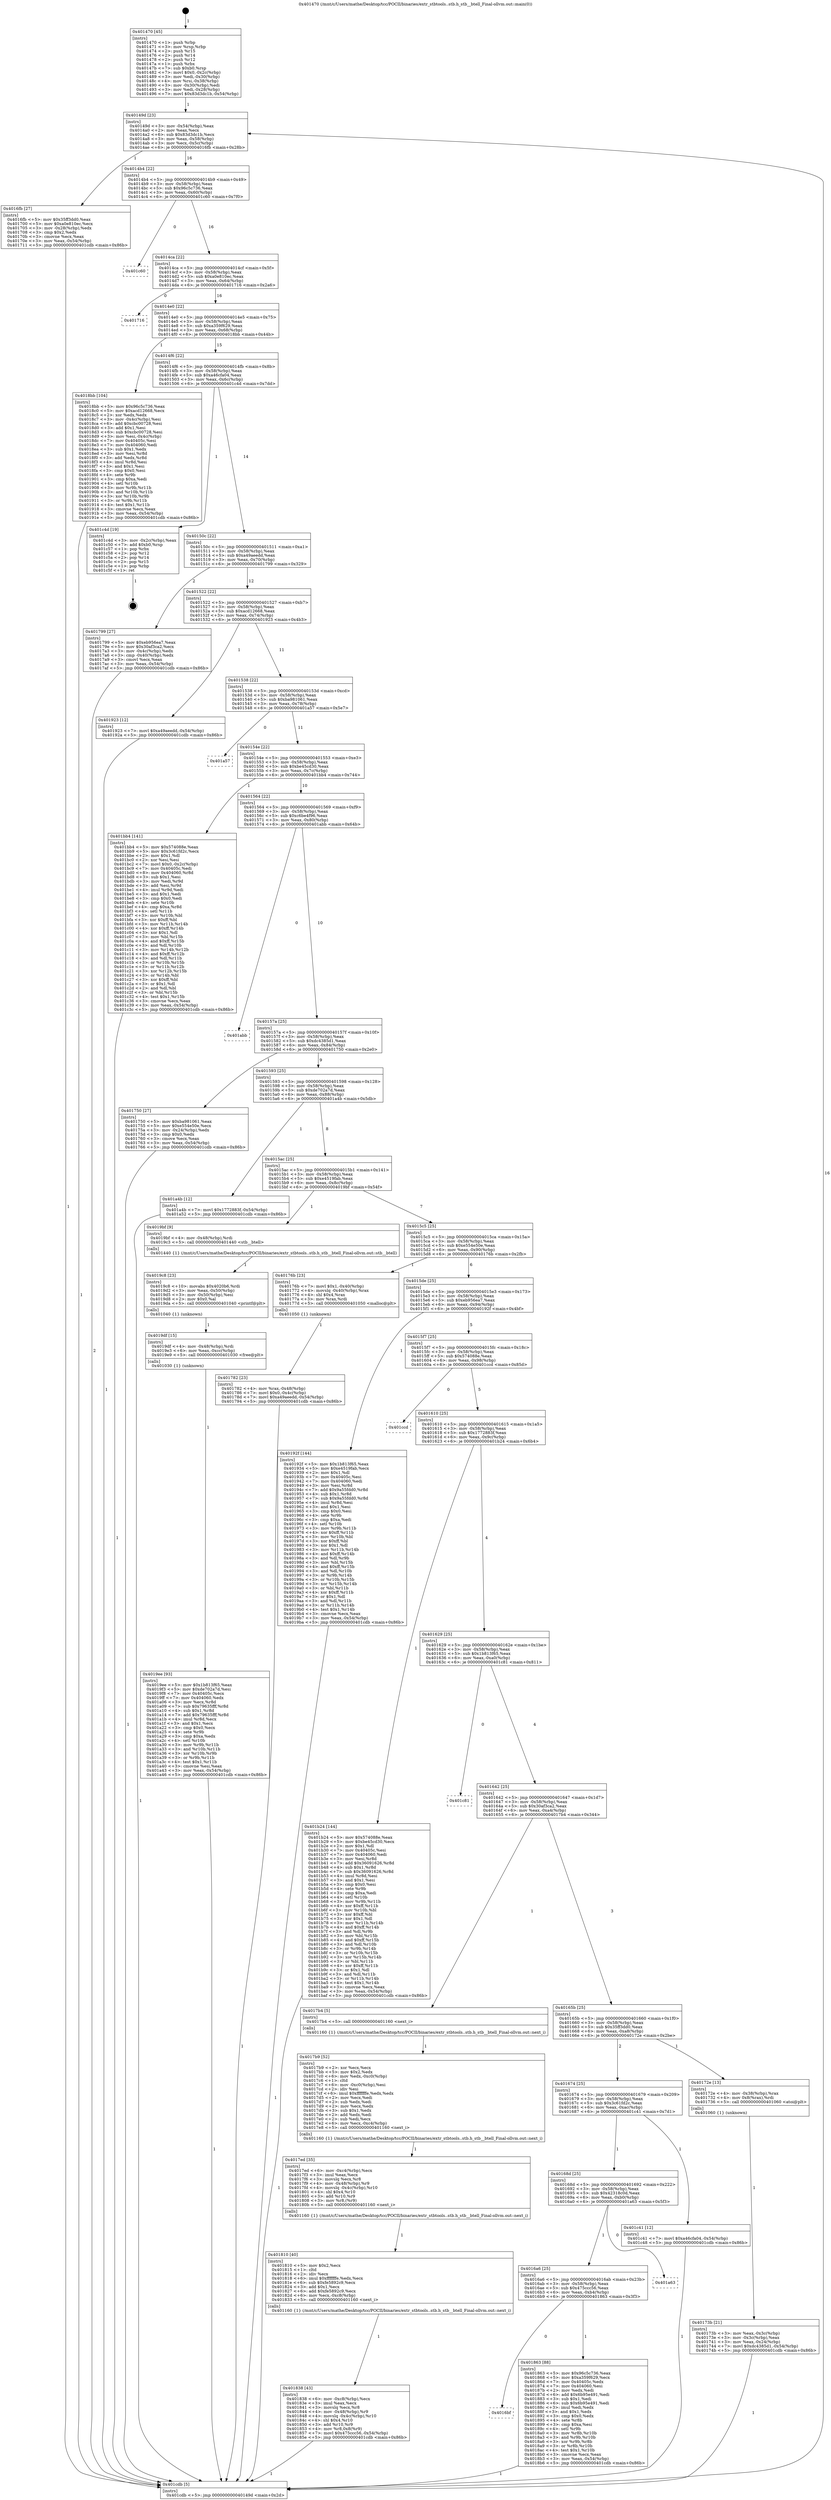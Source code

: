 digraph "0x401470" {
  label = "0x401470 (/mnt/c/Users/mathe/Desktop/tcc/POCII/binaries/extr_stbtools..stb.h_stb__btell_Final-ollvm.out::main(0))"
  labelloc = "t"
  node[shape=record]

  Entry [label="",width=0.3,height=0.3,shape=circle,fillcolor=black,style=filled]
  "0x40149d" [label="{
     0x40149d [23]\l
     | [instrs]\l
     &nbsp;&nbsp;0x40149d \<+3\>: mov -0x54(%rbp),%eax\l
     &nbsp;&nbsp;0x4014a0 \<+2\>: mov %eax,%ecx\l
     &nbsp;&nbsp;0x4014a2 \<+6\>: sub $0x83d3dc1b,%ecx\l
     &nbsp;&nbsp;0x4014a8 \<+3\>: mov %eax,-0x58(%rbp)\l
     &nbsp;&nbsp;0x4014ab \<+3\>: mov %ecx,-0x5c(%rbp)\l
     &nbsp;&nbsp;0x4014ae \<+6\>: je 00000000004016fb \<main+0x28b\>\l
  }"]
  "0x4016fb" [label="{
     0x4016fb [27]\l
     | [instrs]\l
     &nbsp;&nbsp;0x4016fb \<+5\>: mov $0x35ff3dd0,%eax\l
     &nbsp;&nbsp;0x401700 \<+5\>: mov $0xa0e810ec,%ecx\l
     &nbsp;&nbsp;0x401705 \<+3\>: mov -0x28(%rbp),%edx\l
     &nbsp;&nbsp;0x401708 \<+3\>: cmp $0x2,%edx\l
     &nbsp;&nbsp;0x40170b \<+3\>: cmovne %ecx,%eax\l
     &nbsp;&nbsp;0x40170e \<+3\>: mov %eax,-0x54(%rbp)\l
     &nbsp;&nbsp;0x401711 \<+5\>: jmp 0000000000401cdb \<main+0x86b\>\l
  }"]
  "0x4014b4" [label="{
     0x4014b4 [22]\l
     | [instrs]\l
     &nbsp;&nbsp;0x4014b4 \<+5\>: jmp 00000000004014b9 \<main+0x49\>\l
     &nbsp;&nbsp;0x4014b9 \<+3\>: mov -0x58(%rbp),%eax\l
     &nbsp;&nbsp;0x4014bc \<+5\>: sub $0x96c5c736,%eax\l
     &nbsp;&nbsp;0x4014c1 \<+3\>: mov %eax,-0x60(%rbp)\l
     &nbsp;&nbsp;0x4014c4 \<+6\>: je 0000000000401c60 \<main+0x7f0\>\l
  }"]
  "0x401cdb" [label="{
     0x401cdb [5]\l
     | [instrs]\l
     &nbsp;&nbsp;0x401cdb \<+5\>: jmp 000000000040149d \<main+0x2d\>\l
  }"]
  "0x401470" [label="{
     0x401470 [45]\l
     | [instrs]\l
     &nbsp;&nbsp;0x401470 \<+1\>: push %rbp\l
     &nbsp;&nbsp;0x401471 \<+3\>: mov %rsp,%rbp\l
     &nbsp;&nbsp;0x401474 \<+2\>: push %r15\l
     &nbsp;&nbsp;0x401476 \<+2\>: push %r14\l
     &nbsp;&nbsp;0x401478 \<+2\>: push %r12\l
     &nbsp;&nbsp;0x40147a \<+1\>: push %rbx\l
     &nbsp;&nbsp;0x40147b \<+7\>: sub $0xb0,%rsp\l
     &nbsp;&nbsp;0x401482 \<+7\>: movl $0x0,-0x2c(%rbp)\l
     &nbsp;&nbsp;0x401489 \<+3\>: mov %edi,-0x30(%rbp)\l
     &nbsp;&nbsp;0x40148c \<+4\>: mov %rsi,-0x38(%rbp)\l
     &nbsp;&nbsp;0x401490 \<+3\>: mov -0x30(%rbp),%edi\l
     &nbsp;&nbsp;0x401493 \<+3\>: mov %edi,-0x28(%rbp)\l
     &nbsp;&nbsp;0x401496 \<+7\>: movl $0x83d3dc1b,-0x54(%rbp)\l
  }"]
  Exit [label="",width=0.3,height=0.3,shape=circle,fillcolor=black,style=filled,peripheries=2]
  "0x401c60" [label="{
     0x401c60\l
  }", style=dashed]
  "0x4014ca" [label="{
     0x4014ca [22]\l
     | [instrs]\l
     &nbsp;&nbsp;0x4014ca \<+5\>: jmp 00000000004014cf \<main+0x5f\>\l
     &nbsp;&nbsp;0x4014cf \<+3\>: mov -0x58(%rbp),%eax\l
     &nbsp;&nbsp;0x4014d2 \<+5\>: sub $0xa0e810ec,%eax\l
     &nbsp;&nbsp;0x4014d7 \<+3\>: mov %eax,-0x64(%rbp)\l
     &nbsp;&nbsp;0x4014da \<+6\>: je 0000000000401716 \<main+0x2a6\>\l
  }"]
  "0x4019ee" [label="{
     0x4019ee [93]\l
     | [instrs]\l
     &nbsp;&nbsp;0x4019ee \<+5\>: mov $0x1b813f65,%eax\l
     &nbsp;&nbsp;0x4019f3 \<+5\>: mov $0xde702a7d,%esi\l
     &nbsp;&nbsp;0x4019f8 \<+7\>: mov 0x40405c,%ecx\l
     &nbsp;&nbsp;0x4019ff \<+7\>: mov 0x404060,%edx\l
     &nbsp;&nbsp;0x401a06 \<+3\>: mov %ecx,%r8d\l
     &nbsp;&nbsp;0x401a09 \<+7\>: sub $0x79635fff,%r8d\l
     &nbsp;&nbsp;0x401a10 \<+4\>: sub $0x1,%r8d\l
     &nbsp;&nbsp;0x401a14 \<+7\>: add $0x79635fff,%r8d\l
     &nbsp;&nbsp;0x401a1b \<+4\>: imul %r8d,%ecx\l
     &nbsp;&nbsp;0x401a1f \<+3\>: and $0x1,%ecx\l
     &nbsp;&nbsp;0x401a22 \<+3\>: cmp $0x0,%ecx\l
     &nbsp;&nbsp;0x401a25 \<+4\>: sete %r9b\l
     &nbsp;&nbsp;0x401a29 \<+3\>: cmp $0xa,%edx\l
     &nbsp;&nbsp;0x401a2c \<+4\>: setl %r10b\l
     &nbsp;&nbsp;0x401a30 \<+3\>: mov %r9b,%r11b\l
     &nbsp;&nbsp;0x401a33 \<+3\>: and %r10b,%r11b\l
     &nbsp;&nbsp;0x401a36 \<+3\>: xor %r10b,%r9b\l
     &nbsp;&nbsp;0x401a39 \<+3\>: or %r9b,%r11b\l
     &nbsp;&nbsp;0x401a3c \<+4\>: test $0x1,%r11b\l
     &nbsp;&nbsp;0x401a40 \<+3\>: cmovne %esi,%eax\l
     &nbsp;&nbsp;0x401a43 \<+3\>: mov %eax,-0x54(%rbp)\l
     &nbsp;&nbsp;0x401a46 \<+5\>: jmp 0000000000401cdb \<main+0x86b\>\l
  }"]
  "0x401716" [label="{
     0x401716\l
  }", style=dashed]
  "0x4014e0" [label="{
     0x4014e0 [22]\l
     | [instrs]\l
     &nbsp;&nbsp;0x4014e0 \<+5\>: jmp 00000000004014e5 \<main+0x75\>\l
     &nbsp;&nbsp;0x4014e5 \<+3\>: mov -0x58(%rbp),%eax\l
     &nbsp;&nbsp;0x4014e8 \<+5\>: sub $0xa359f629,%eax\l
     &nbsp;&nbsp;0x4014ed \<+3\>: mov %eax,-0x68(%rbp)\l
     &nbsp;&nbsp;0x4014f0 \<+6\>: je 00000000004018bb \<main+0x44b\>\l
  }"]
  "0x4019df" [label="{
     0x4019df [15]\l
     | [instrs]\l
     &nbsp;&nbsp;0x4019df \<+4\>: mov -0x48(%rbp),%rdi\l
     &nbsp;&nbsp;0x4019e3 \<+6\>: mov %eax,-0xcc(%rbp)\l
     &nbsp;&nbsp;0x4019e9 \<+5\>: call 0000000000401030 \<free@plt\>\l
     | [calls]\l
     &nbsp;&nbsp;0x401030 \{1\} (unknown)\l
  }"]
  "0x4018bb" [label="{
     0x4018bb [104]\l
     | [instrs]\l
     &nbsp;&nbsp;0x4018bb \<+5\>: mov $0x96c5c736,%eax\l
     &nbsp;&nbsp;0x4018c0 \<+5\>: mov $0xacd12668,%ecx\l
     &nbsp;&nbsp;0x4018c5 \<+2\>: xor %edx,%edx\l
     &nbsp;&nbsp;0x4018c7 \<+3\>: mov -0x4c(%rbp),%esi\l
     &nbsp;&nbsp;0x4018ca \<+6\>: add $0xcbc00728,%esi\l
     &nbsp;&nbsp;0x4018d0 \<+3\>: add $0x1,%esi\l
     &nbsp;&nbsp;0x4018d3 \<+6\>: sub $0xcbc00728,%esi\l
     &nbsp;&nbsp;0x4018d9 \<+3\>: mov %esi,-0x4c(%rbp)\l
     &nbsp;&nbsp;0x4018dc \<+7\>: mov 0x40405c,%esi\l
     &nbsp;&nbsp;0x4018e3 \<+7\>: mov 0x404060,%edi\l
     &nbsp;&nbsp;0x4018ea \<+3\>: sub $0x1,%edx\l
     &nbsp;&nbsp;0x4018ed \<+3\>: mov %esi,%r8d\l
     &nbsp;&nbsp;0x4018f0 \<+3\>: add %edx,%r8d\l
     &nbsp;&nbsp;0x4018f3 \<+4\>: imul %r8d,%esi\l
     &nbsp;&nbsp;0x4018f7 \<+3\>: and $0x1,%esi\l
     &nbsp;&nbsp;0x4018fa \<+3\>: cmp $0x0,%esi\l
     &nbsp;&nbsp;0x4018fd \<+4\>: sete %r9b\l
     &nbsp;&nbsp;0x401901 \<+3\>: cmp $0xa,%edi\l
     &nbsp;&nbsp;0x401904 \<+4\>: setl %r10b\l
     &nbsp;&nbsp;0x401908 \<+3\>: mov %r9b,%r11b\l
     &nbsp;&nbsp;0x40190b \<+3\>: and %r10b,%r11b\l
     &nbsp;&nbsp;0x40190e \<+3\>: xor %r10b,%r9b\l
     &nbsp;&nbsp;0x401911 \<+3\>: or %r9b,%r11b\l
     &nbsp;&nbsp;0x401914 \<+4\>: test $0x1,%r11b\l
     &nbsp;&nbsp;0x401918 \<+3\>: cmovne %ecx,%eax\l
     &nbsp;&nbsp;0x40191b \<+3\>: mov %eax,-0x54(%rbp)\l
     &nbsp;&nbsp;0x40191e \<+5\>: jmp 0000000000401cdb \<main+0x86b\>\l
  }"]
  "0x4014f6" [label="{
     0x4014f6 [22]\l
     | [instrs]\l
     &nbsp;&nbsp;0x4014f6 \<+5\>: jmp 00000000004014fb \<main+0x8b\>\l
     &nbsp;&nbsp;0x4014fb \<+3\>: mov -0x58(%rbp),%eax\l
     &nbsp;&nbsp;0x4014fe \<+5\>: sub $0xa46cfa04,%eax\l
     &nbsp;&nbsp;0x401503 \<+3\>: mov %eax,-0x6c(%rbp)\l
     &nbsp;&nbsp;0x401506 \<+6\>: je 0000000000401c4d \<main+0x7dd\>\l
  }"]
  "0x4019c8" [label="{
     0x4019c8 [23]\l
     | [instrs]\l
     &nbsp;&nbsp;0x4019c8 \<+10\>: movabs $0x4020b6,%rdi\l
     &nbsp;&nbsp;0x4019d2 \<+3\>: mov %eax,-0x50(%rbp)\l
     &nbsp;&nbsp;0x4019d5 \<+3\>: mov -0x50(%rbp),%esi\l
     &nbsp;&nbsp;0x4019d8 \<+2\>: mov $0x0,%al\l
     &nbsp;&nbsp;0x4019da \<+5\>: call 0000000000401040 \<printf@plt\>\l
     | [calls]\l
     &nbsp;&nbsp;0x401040 \{1\} (unknown)\l
  }"]
  "0x401c4d" [label="{
     0x401c4d [19]\l
     | [instrs]\l
     &nbsp;&nbsp;0x401c4d \<+3\>: mov -0x2c(%rbp),%eax\l
     &nbsp;&nbsp;0x401c50 \<+7\>: add $0xb0,%rsp\l
     &nbsp;&nbsp;0x401c57 \<+1\>: pop %rbx\l
     &nbsp;&nbsp;0x401c58 \<+2\>: pop %r12\l
     &nbsp;&nbsp;0x401c5a \<+2\>: pop %r14\l
     &nbsp;&nbsp;0x401c5c \<+2\>: pop %r15\l
     &nbsp;&nbsp;0x401c5e \<+1\>: pop %rbp\l
     &nbsp;&nbsp;0x401c5f \<+1\>: ret\l
  }"]
  "0x40150c" [label="{
     0x40150c [22]\l
     | [instrs]\l
     &nbsp;&nbsp;0x40150c \<+5\>: jmp 0000000000401511 \<main+0xa1\>\l
     &nbsp;&nbsp;0x401511 \<+3\>: mov -0x58(%rbp),%eax\l
     &nbsp;&nbsp;0x401514 \<+5\>: sub $0xa49aeedd,%eax\l
     &nbsp;&nbsp;0x401519 \<+3\>: mov %eax,-0x70(%rbp)\l
     &nbsp;&nbsp;0x40151c \<+6\>: je 0000000000401799 \<main+0x329\>\l
  }"]
  "0x4016bf" [label="{
     0x4016bf\l
  }", style=dashed]
  "0x401799" [label="{
     0x401799 [27]\l
     | [instrs]\l
     &nbsp;&nbsp;0x401799 \<+5\>: mov $0xeb956ea7,%eax\l
     &nbsp;&nbsp;0x40179e \<+5\>: mov $0x30af3ca2,%ecx\l
     &nbsp;&nbsp;0x4017a3 \<+3\>: mov -0x4c(%rbp),%edx\l
     &nbsp;&nbsp;0x4017a6 \<+3\>: cmp -0x40(%rbp),%edx\l
     &nbsp;&nbsp;0x4017a9 \<+3\>: cmovl %ecx,%eax\l
     &nbsp;&nbsp;0x4017ac \<+3\>: mov %eax,-0x54(%rbp)\l
     &nbsp;&nbsp;0x4017af \<+5\>: jmp 0000000000401cdb \<main+0x86b\>\l
  }"]
  "0x401522" [label="{
     0x401522 [22]\l
     | [instrs]\l
     &nbsp;&nbsp;0x401522 \<+5\>: jmp 0000000000401527 \<main+0xb7\>\l
     &nbsp;&nbsp;0x401527 \<+3\>: mov -0x58(%rbp),%eax\l
     &nbsp;&nbsp;0x40152a \<+5\>: sub $0xacd12668,%eax\l
     &nbsp;&nbsp;0x40152f \<+3\>: mov %eax,-0x74(%rbp)\l
     &nbsp;&nbsp;0x401532 \<+6\>: je 0000000000401923 \<main+0x4b3\>\l
  }"]
  "0x401863" [label="{
     0x401863 [88]\l
     | [instrs]\l
     &nbsp;&nbsp;0x401863 \<+5\>: mov $0x96c5c736,%eax\l
     &nbsp;&nbsp;0x401868 \<+5\>: mov $0xa359f629,%ecx\l
     &nbsp;&nbsp;0x40186d \<+7\>: mov 0x40405c,%edx\l
     &nbsp;&nbsp;0x401874 \<+7\>: mov 0x404060,%esi\l
     &nbsp;&nbsp;0x40187b \<+2\>: mov %edx,%edi\l
     &nbsp;&nbsp;0x40187d \<+6\>: add $0x6b95e491,%edi\l
     &nbsp;&nbsp;0x401883 \<+3\>: sub $0x1,%edi\l
     &nbsp;&nbsp;0x401886 \<+6\>: sub $0x6b95e491,%edi\l
     &nbsp;&nbsp;0x40188c \<+3\>: imul %edi,%edx\l
     &nbsp;&nbsp;0x40188f \<+3\>: and $0x1,%edx\l
     &nbsp;&nbsp;0x401892 \<+3\>: cmp $0x0,%edx\l
     &nbsp;&nbsp;0x401895 \<+4\>: sete %r8b\l
     &nbsp;&nbsp;0x401899 \<+3\>: cmp $0xa,%esi\l
     &nbsp;&nbsp;0x40189c \<+4\>: setl %r9b\l
     &nbsp;&nbsp;0x4018a0 \<+3\>: mov %r8b,%r10b\l
     &nbsp;&nbsp;0x4018a3 \<+3\>: and %r9b,%r10b\l
     &nbsp;&nbsp;0x4018a6 \<+3\>: xor %r9b,%r8b\l
     &nbsp;&nbsp;0x4018a9 \<+3\>: or %r8b,%r10b\l
     &nbsp;&nbsp;0x4018ac \<+4\>: test $0x1,%r10b\l
     &nbsp;&nbsp;0x4018b0 \<+3\>: cmovne %ecx,%eax\l
     &nbsp;&nbsp;0x4018b3 \<+3\>: mov %eax,-0x54(%rbp)\l
     &nbsp;&nbsp;0x4018b6 \<+5\>: jmp 0000000000401cdb \<main+0x86b\>\l
  }"]
  "0x401923" [label="{
     0x401923 [12]\l
     | [instrs]\l
     &nbsp;&nbsp;0x401923 \<+7\>: movl $0xa49aeedd,-0x54(%rbp)\l
     &nbsp;&nbsp;0x40192a \<+5\>: jmp 0000000000401cdb \<main+0x86b\>\l
  }"]
  "0x401538" [label="{
     0x401538 [22]\l
     | [instrs]\l
     &nbsp;&nbsp;0x401538 \<+5\>: jmp 000000000040153d \<main+0xcd\>\l
     &nbsp;&nbsp;0x40153d \<+3\>: mov -0x58(%rbp),%eax\l
     &nbsp;&nbsp;0x401540 \<+5\>: sub $0xba981061,%eax\l
     &nbsp;&nbsp;0x401545 \<+3\>: mov %eax,-0x78(%rbp)\l
     &nbsp;&nbsp;0x401548 \<+6\>: je 0000000000401a57 \<main+0x5e7\>\l
  }"]
  "0x4016a6" [label="{
     0x4016a6 [25]\l
     | [instrs]\l
     &nbsp;&nbsp;0x4016a6 \<+5\>: jmp 00000000004016ab \<main+0x23b\>\l
     &nbsp;&nbsp;0x4016ab \<+3\>: mov -0x58(%rbp),%eax\l
     &nbsp;&nbsp;0x4016ae \<+5\>: sub $0x475ccc56,%eax\l
     &nbsp;&nbsp;0x4016b3 \<+6\>: mov %eax,-0xb4(%rbp)\l
     &nbsp;&nbsp;0x4016b9 \<+6\>: je 0000000000401863 \<main+0x3f3\>\l
  }"]
  "0x401a57" [label="{
     0x401a57\l
  }", style=dashed]
  "0x40154e" [label="{
     0x40154e [22]\l
     | [instrs]\l
     &nbsp;&nbsp;0x40154e \<+5\>: jmp 0000000000401553 \<main+0xe3\>\l
     &nbsp;&nbsp;0x401553 \<+3\>: mov -0x58(%rbp),%eax\l
     &nbsp;&nbsp;0x401556 \<+5\>: sub $0xbe45cd30,%eax\l
     &nbsp;&nbsp;0x40155b \<+3\>: mov %eax,-0x7c(%rbp)\l
     &nbsp;&nbsp;0x40155e \<+6\>: je 0000000000401bb4 \<main+0x744\>\l
  }"]
  "0x401a63" [label="{
     0x401a63\l
  }", style=dashed]
  "0x401bb4" [label="{
     0x401bb4 [141]\l
     | [instrs]\l
     &nbsp;&nbsp;0x401bb4 \<+5\>: mov $0x574088e,%eax\l
     &nbsp;&nbsp;0x401bb9 \<+5\>: mov $0x3c61fd2c,%ecx\l
     &nbsp;&nbsp;0x401bbe \<+2\>: mov $0x1,%dl\l
     &nbsp;&nbsp;0x401bc0 \<+2\>: xor %esi,%esi\l
     &nbsp;&nbsp;0x401bc2 \<+7\>: movl $0x0,-0x2c(%rbp)\l
     &nbsp;&nbsp;0x401bc9 \<+7\>: mov 0x40405c,%edi\l
     &nbsp;&nbsp;0x401bd0 \<+8\>: mov 0x404060,%r8d\l
     &nbsp;&nbsp;0x401bd8 \<+3\>: sub $0x1,%esi\l
     &nbsp;&nbsp;0x401bdb \<+3\>: mov %edi,%r9d\l
     &nbsp;&nbsp;0x401bde \<+3\>: add %esi,%r9d\l
     &nbsp;&nbsp;0x401be1 \<+4\>: imul %r9d,%edi\l
     &nbsp;&nbsp;0x401be5 \<+3\>: and $0x1,%edi\l
     &nbsp;&nbsp;0x401be8 \<+3\>: cmp $0x0,%edi\l
     &nbsp;&nbsp;0x401beb \<+4\>: sete %r10b\l
     &nbsp;&nbsp;0x401bef \<+4\>: cmp $0xa,%r8d\l
     &nbsp;&nbsp;0x401bf3 \<+4\>: setl %r11b\l
     &nbsp;&nbsp;0x401bf7 \<+3\>: mov %r10b,%bl\l
     &nbsp;&nbsp;0x401bfa \<+3\>: xor $0xff,%bl\l
     &nbsp;&nbsp;0x401bfd \<+3\>: mov %r11b,%r14b\l
     &nbsp;&nbsp;0x401c00 \<+4\>: xor $0xff,%r14b\l
     &nbsp;&nbsp;0x401c04 \<+3\>: xor $0x1,%dl\l
     &nbsp;&nbsp;0x401c07 \<+3\>: mov %bl,%r15b\l
     &nbsp;&nbsp;0x401c0a \<+4\>: and $0xff,%r15b\l
     &nbsp;&nbsp;0x401c0e \<+3\>: and %dl,%r10b\l
     &nbsp;&nbsp;0x401c11 \<+3\>: mov %r14b,%r12b\l
     &nbsp;&nbsp;0x401c14 \<+4\>: and $0xff,%r12b\l
     &nbsp;&nbsp;0x401c18 \<+3\>: and %dl,%r11b\l
     &nbsp;&nbsp;0x401c1b \<+3\>: or %r10b,%r15b\l
     &nbsp;&nbsp;0x401c1e \<+3\>: or %r11b,%r12b\l
     &nbsp;&nbsp;0x401c21 \<+3\>: xor %r12b,%r15b\l
     &nbsp;&nbsp;0x401c24 \<+3\>: or %r14b,%bl\l
     &nbsp;&nbsp;0x401c27 \<+3\>: xor $0xff,%bl\l
     &nbsp;&nbsp;0x401c2a \<+3\>: or $0x1,%dl\l
     &nbsp;&nbsp;0x401c2d \<+2\>: and %dl,%bl\l
     &nbsp;&nbsp;0x401c2f \<+3\>: or %bl,%r15b\l
     &nbsp;&nbsp;0x401c32 \<+4\>: test $0x1,%r15b\l
     &nbsp;&nbsp;0x401c36 \<+3\>: cmovne %ecx,%eax\l
     &nbsp;&nbsp;0x401c39 \<+3\>: mov %eax,-0x54(%rbp)\l
     &nbsp;&nbsp;0x401c3c \<+5\>: jmp 0000000000401cdb \<main+0x86b\>\l
  }"]
  "0x401564" [label="{
     0x401564 [22]\l
     | [instrs]\l
     &nbsp;&nbsp;0x401564 \<+5\>: jmp 0000000000401569 \<main+0xf9\>\l
     &nbsp;&nbsp;0x401569 \<+3\>: mov -0x58(%rbp),%eax\l
     &nbsp;&nbsp;0x40156c \<+5\>: sub $0xc6be4f96,%eax\l
     &nbsp;&nbsp;0x401571 \<+3\>: mov %eax,-0x80(%rbp)\l
     &nbsp;&nbsp;0x401574 \<+6\>: je 0000000000401abb \<main+0x64b\>\l
  }"]
  "0x40168d" [label="{
     0x40168d [25]\l
     | [instrs]\l
     &nbsp;&nbsp;0x40168d \<+5\>: jmp 0000000000401692 \<main+0x222\>\l
     &nbsp;&nbsp;0x401692 \<+3\>: mov -0x58(%rbp),%eax\l
     &nbsp;&nbsp;0x401695 \<+5\>: sub $0x42318c0d,%eax\l
     &nbsp;&nbsp;0x40169a \<+6\>: mov %eax,-0xb0(%rbp)\l
     &nbsp;&nbsp;0x4016a0 \<+6\>: je 0000000000401a63 \<main+0x5f3\>\l
  }"]
  "0x401abb" [label="{
     0x401abb\l
  }", style=dashed]
  "0x40157a" [label="{
     0x40157a [25]\l
     | [instrs]\l
     &nbsp;&nbsp;0x40157a \<+5\>: jmp 000000000040157f \<main+0x10f\>\l
     &nbsp;&nbsp;0x40157f \<+3\>: mov -0x58(%rbp),%eax\l
     &nbsp;&nbsp;0x401582 \<+5\>: sub $0xdc4385d1,%eax\l
     &nbsp;&nbsp;0x401587 \<+6\>: mov %eax,-0x84(%rbp)\l
     &nbsp;&nbsp;0x40158d \<+6\>: je 0000000000401750 \<main+0x2e0\>\l
  }"]
  "0x401c41" [label="{
     0x401c41 [12]\l
     | [instrs]\l
     &nbsp;&nbsp;0x401c41 \<+7\>: movl $0xa46cfa04,-0x54(%rbp)\l
     &nbsp;&nbsp;0x401c48 \<+5\>: jmp 0000000000401cdb \<main+0x86b\>\l
  }"]
  "0x401750" [label="{
     0x401750 [27]\l
     | [instrs]\l
     &nbsp;&nbsp;0x401750 \<+5\>: mov $0xba981061,%eax\l
     &nbsp;&nbsp;0x401755 \<+5\>: mov $0xe554e50e,%ecx\l
     &nbsp;&nbsp;0x40175a \<+3\>: mov -0x24(%rbp),%edx\l
     &nbsp;&nbsp;0x40175d \<+3\>: cmp $0x0,%edx\l
     &nbsp;&nbsp;0x401760 \<+3\>: cmove %ecx,%eax\l
     &nbsp;&nbsp;0x401763 \<+3\>: mov %eax,-0x54(%rbp)\l
     &nbsp;&nbsp;0x401766 \<+5\>: jmp 0000000000401cdb \<main+0x86b\>\l
  }"]
  "0x401593" [label="{
     0x401593 [25]\l
     | [instrs]\l
     &nbsp;&nbsp;0x401593 \<+5\>: jmp 0000000000401598 \<main+0x128\>\l
     &nbsp;&nbsp;0x401598 \<+3\>: mov -0x58(%rbp),%eax\l
     &nbsp;&nbsp;0x40159b \<+5\>: sub $0xde702a7d,%eax\l
     &nbsp;&nbsp;0x4015a0 \<+6\>: mov %eax,-0x88(%rbp)\l
     &nbsp;&nbsp;0x4015a6 \<+6\>: je 0000000000401a4b \<main+0x5db\>\l
  }"]
  "0x401838" [label="{
     0x401838 [43]\l
     | [instrs]\l
     &nbsp;&nbsp;0x401838 \<+6\>: mov -0xc8(%rbp),%ecx\l
     &nbsp;&nbsp;0x40183e \<+3\>: imul %eax,%ecx\l
     &nbsp;&nbsp;0x401841 \<+3\>: movslq %ecx,%r8\l
     &nbsp;&nbsp;0x401844 \<+4\>: mov -0x48(%rbp),%r9\l
     &nbsp;&nbsp;0x401848 \<+4\>: movslq -0x4c(%rbp),%r10\l
     &nbsp;&nbsp;0x40184c \<+4\>: shl $0x4,%r10\l
     &nbsp;&nbsp;0x401850 \<+3\>: add %r10,%r9\l
     &nbsp;&nbsp;0x401853 \<+4\>: mov %r8,0x8(%r9)\l
     &nbsp;&nbsp;0x401857 \<+7\>: movl $0x475ccc56,-0x54(%rbp)\l
     &nbsp;&nbsp;0x40185e \<+5\>: jmp 0000000000401cdb \<main+0x86b\>\l
  }"]
  "0x401a4b" [label="{
     0x401a4b [12]\l
     | [instrs]\l
     &nbsp;&nbsp;0x401a4b \<+7\>: movl $0x1772883f,-0x54(%rbp)\l
     &nbsp;&nbsp;0x401a52 \<+5\>: jmp 0000000000401cdb \<main+0x86b\>\l
  }"]
  "0x4015ac" [label="{
     0x4015ac [25]\l
     | [instrs]\l
     &nbsp;&nbsp;0x4015ac \<+5\>: jmp 00000000004015b1 \<main+0x141\>\l
     &nbsp;&nbsp;0x4015b1 \<+3\>: mov -0x58(%rbp),%eax\l
     &nbsp;&nbsp;0x4015b4 \<+5\>: sub $0xe4519fab,%eax\l
     &nbsp;&nbsp;0x4015b9 \<+6\>: mov %eax,-0x8c(%rbp)\l
     &nbsp;&nbsp;0x4015bf \<+6\>: je 00000000004019bf \<main+0x54f\>\l
  }"]
  "0x401810" [label="{
     0x401810 [40]\l
     | [instrs]\l
     &nbsp;&nbsp;0x401810 \<+5\>: mov $0x2,%ecx\l
     &nbsp;&nbsp;0x401815 \<+1\>: cltd\l
     &nbsp;&nbsp;0x401816 \<+2\>: idiv %ecx\l
     &nbsp;&nbsp;0x401818 \<+6\>: imul $0xfffffffe,%edx,%ecx\l
     &nbsp;&nbsp;0x40181e \<+6\>: sub $0xfe5892c9,%ecx\l
     &nbsp;&nbsp;0x401824 \<+3\>: add $0x1,%ecx\l
     &nbsp;&nbsp;0x401827 \<+6\>: add $0xfe5892c9,%ecx\l
     &nbsp;&nbsp;0x40182d \<+6\>: mov %ecx,-0xc8(%rbp)\l
     &nbsp;&nbsp;0x401833 \<+5\>: call 0000000000401160 \<next_i\>\l
     | [calls]\l
     &nbsp;&nbsp;0x401160 \{1\} (/mnt/c/Users/mathe/Desktop/tcc/POCII/binaries/extr_stbtools..stb.h_stb__btell_Final-ollvm.out::next_i)\l
  }"]
  "0x4019bf" [label="{
     0x4019bf [9]\l
     | [instrs]\l
     &nbsp;&nbsp;0x4019bf \<+4\>: mov -0x48(%rbp),%rdi\l
     &nbsp;&nbsp;0x4019c3 \<+5\>: call 0000000000401440 \<stb__btell\>\l
     | [calls]\l
     &nbsp;&nbsp;0x401440 \{1\} (/mnt/c/Users/mathe/Desktop/tcc/POCII/binaries/extr_stbtools..stb.h_stb__btell_Final-ollvm.out::stb__btell)\l
  }"]
  "0x4015c5" [label="{
     0x4015c5 [25]\l
     | [instrs]\l
     &nbsp;&nbsp;0x4015c5 \<+5\>: jmp 00000000004015ca \<main+0x15a\>\l
     &nbsp;&nbsp;0x4015ca \<+3\>: mov -0x58(%rbp),%eax\l
     &nbsp;&nbsp;0x4015cd \<+5\>: sub $0xe554e50e,%eax\l
     &nbsp;&nbsp;0x4015d2 \<+6\>: mov %eax,-0x90(%rbp)\l
     &nbsp;&nbsp;0x4015d8 \<+6\>: je 000000000040176b \<main+0x2fb\>\l
  }"]
  "0x4017ed" [label="{
     0x4017ed [35]\l
     | [instrs]\l
     &nbsp;&nbsp;0x4017ed \<+6\>: mov -0xc4(%rbp),%ecx\l
     &nbsp;&nbsp;0x4017f3 \<+3\>: imul %eax,%ecx\l
     &nbsp;&nbsp;0x4017f6 \<+3\>: movslq %ecx,%r8\l
     &nbsp;&nbsp;0x4017f9 \<+4\>: mov -0x48(%rbp),%r9\l
     &nbsp;&nbsp;0x4017fd \<+4\>: movslq -0x4c(%rbp),%r10\l
     &nbsp;&nbsp;0x401801 \<+4\>: shl $0x4,%r10\l
     &nbsp;&nbsp;0x401805 \<+3\>: add %r10,%r9\l
     &nbsp;&nbsp;0x401808 \<+3\>: mov %r8,(%r9)\l
     &nbsp;&nbsp;0x40180b \<+5\>: call 0000000000401160 \<next_i\>\l
     | [calls]\l
     &nbsp;&nbsp;0x401160 \{1\} (/mnt/c/Users/mathe/Desktop/tcc/POCII/binaries/extr_stbtools..stb.h_stb__btell_Final-ollvm.out::next_i)\l
  }"]
  "0x40176b" [label="{
     0x40176b [23]\l
     | [instrs]\l
     &nbsp;&nbsp;0x40176b \<+7\>: movl $0x1,-0x40(%rbp)\l
     &nbsp;&nbsp;0x401772 \<+4\>: movslq -0x40(%rbp),%rax\l
     &nbsp;&nbsp;0x401776 \<+4\>: shl $0x4,%rax\l
     &nbsp;&nbsp;0x40177a \<+3\>: mov %rax,%rdi\l
     &nbsp;&nbsp;0x40177d \<+5\>: call 0000000000401050 \<malloc@plt\>\l
     | [calls]\l
     &nbsp;&nbsp;0x401050 \{1\} (unknown)\l
  }"]
  "0x4015de" [label="{
     0x4015de [25]\l
     | [instrs]\l
     &nbsp;&nbsp;0x4015de \<+5\>: jmp 00000000004015e3 \<main+0x173\>\l
     &nbsp;&nbsp;0x4015e3 \<+3\>: mov -0x58(%rbp),%eax\l
     &nbsp;&nbsp;0x4015e6 \<+5\>: sub $0xeb956ea7,%eax\l
     &nbsp;&nbsp;0x4015eb \<+6\>: mov %eax,-0x94(%rbp)\l
     &nbsp;&nbsp;0x4015f1 \<+6\>: je 000000000040192f \<main+0x4bf\>\l
  }"]
  "0x4017b9" [label="{
     0x4017b9 [52]\l
     | [instrs]\l
     &nbsp;&nbsp;0x4017b9 \<+2\>: xor %ecx,%ecx\l
     &nbsp;&nbsp;0x4017bb \<+5\>: mov $0x2,%edx\l
     &nbsp;&nbsp;0x4017c0 \<+6\>: mov %edx,-0xc0(%rbp)\l
     &nbsp;&nbsp;0x4017c6 \<+1\>: cltd\l
     &nbsp;&nbsp;0x4017c7 \<+6\>: mov -0xc0(%rbp),%esi\l
     &nbsp;&nbsp;0x4017cd \<+2\>: idiv %esi\l
     &nbsp;&nbsp;0x4017cf \<+6\>: imul $0xfffffffe,%edx,%edx\l
     &nbsp;&nbsp;0x4017d5 \<+2\>: mov %ecx,%edi\l
     &nbsp;&nbsp;0x4017d7 \<+2\>: sub %edx,%edi\l
     &nbsp;&nbsp;0x4017d9 \<+2\>: mov %ecx,%edx\l
     &nbsp;&nbsp;0x4017db \<+3\>: sub $0x1,%edx\l
     &nbsp;&nbsp;0x4017de \<+2\>: add %edx,%edi\l
     &nbsp;&nbsp;0x4017e0 \<+2\>: sub %edi,%ecx\l
     &nbsp;&nbsp;0x4017e2 \<+6\>: mov %ecx,-0xc4(%rbp)\l
     &nbsp;&nbsp;0x4017e8 \<+5\>: call 0000000000401160 \<next_i\>\l
     | [calls]\l
     &nbsp;&nbsp;0x401160 \{1\} (/mnt/c/Users/mathe/Desktop/tcc/POCII/binaries/extr_stbtools..stb.h_stb__btell_Final-ollvm.out::next_i)\l
  }"]
  "0x40192f" [label="{
     0x40192f [144]\l
     | [instrs]\l
     &nbsp;&nbsp;0x40192f \<+5\>: mov $0x1b813f65,%eax\l
     &nbsp;&nbsp;0x401934 \<+5\>: mov $0xe4519fab,%ecx\l
     &nbsp;&nbsp;0x401939 \<+2\>: mov $0x1,%dl\l
     &nbsp;&nbsp;0x40193b \<+7\>: mov 0x40405c,%esi\l
     &nbsp;&nbsp;0x401942 \<+7\>: mov 0x404060,%edi\l
     &nbsp;&nbsp;0x401949 \<+3\>: mov %esi,%r8d\l
     &nbsp;&nbsp;0x40194c \<+7\>: add $0x9a55fdd0,%r8d\l
     &nbsp;&nbsp;0x401953 \<+4\>: sub $0x1,%r8d\l
     &nbsp;&nbsp;0x401957 \<+7\>: sub $0x9a55fdd0,%r8d\l
     &nbsp;&nbsp;0x40195e \<+4\>: imul %r8d,%esi\l
     &nbsp;&nbsp;0x401962 \<+3\>: and $0x1,%esi\l
     &nbsp;&nbsp;0x401965 \<+3\>: cmp $0x0,%esi\l
     &nbsp;&nbsp;0x401968 \<+4\>: sete %r9b\l
     &nbsp;&nbsp;0x40196c \<+3\>: cmp $0xa,%edi\l
     &nbsp;&nbsp;0x40196f \<+4\>: setl %r10b\l
     &nbsp;&nbsp;0x401973 \<+3\>: mov %r9b,%r11b\l
     &nbsp;&nbsp;0x401976 \<+4\>: xor $0xff,%r11b\l
     &nbsp;&nbsp;0x40197a \<+3\>: mov %r10b,%bl\l
     &nbsp;&nbsp;0x40197d \<+3\>: xor $0xff,%bl\l
     &nbsp;&nbsp;0x401980 \<+3\>: xor $0x1,%dl\l
     &nbsp;&nbsp;0x401983 \<+3\>: mov %r11b,%r14b\l
     &nbsp;&nbsp;0x401986 \<+4\>: and $0xff,%r14b\l
     &nbsp;&nbsp;0x40198a \<+3\>: and %dl,%r9b\l
     &nbsp;&nbsp;0x40198d \<+3\>: mov %bl,%r15b\l
     &nbsp;&nbsp;0x401990 \<+4\>: and $0xff,%r15b\l
     &nbsp;&nbsp;0x401994 \<+3\>: and %dl,%r10b\l
     &nbsp;&nbsp;0x401997 \<+3\>: or %r9b,%r14b\l
     &nbsp;&nbsp;0x40199a \<+3\>: or %r10b,%r15b\l
     &nbsp;&nbsp;0x40199d \<+3\>: xor %r15b,%r14b\l
     &nbsp;&nbsp;0x4019a0 \<+3\>: or %bl,%r11b\l
     &nbsp;&nbsp;0x4019a3 \<+4\>: xor $0xff,%r11b\l
     &nbsp;&nbsp;0x4019a7 \<+3\>: or $0x1,%dl\l
     &nbsp;&nbsp;0x4019aa \<+3\>: and %dl,%r11b\l
     &nbsp;&nbsp;0x4019ad \<+3\>: or %r11b,%r14b\l
     &nbsp;&nbsp;0x4019b0 \<+4\>: test $0x1,%r14b\l
     &nbsp;&nbsp;0x4019b4 \<+3\>: cmovne %ecx,%eax\l
     &nbsp;&nbsp;0x4019b7 \<+3\>: mov %eax,-0x54(%rbp)\l
     &nbsp;&nbsp;0x4019ba \<+5\>: jmp 0000000000401cdb \<main+0x86b\>\l
  }"]
  "0x4015f7" [label="{
     0x4015f7 [25]\l
     | [instrs]\l
     &nbsp;&nbsp;0x4015f7 \<+5\>: jmp 00000000004015fc \<main+0x18c\>\l
     &nbsp;&nbsp;0x4015fc \<+3\>: mov -0x58(%rbp),%eax\l
     &nbsp;&nbsp;0x4015ff \<+5\>: sub $0x574088e,%eax\l
     &nbsp;&nbsp;0x401604 \<+6\>: mov %eax,-0x98(%rbp)\l
     &nbsp;&nbsp;0x40160a \<+6\>: je 0000000000401ccd \<main+0x85d\>\l
  }"]
  "0x401782" [label="{
     0x401782 [23]\l
     | [instrs]\l
     &nbsp;&nbsp;0x401782 \<+4\>: mov %rax,-0x48(%rbp)\l
     &nbsp;&nbsp;0x401786 \<+7\>: movl $0x0,-0x4c(%rbp)\l
     &nbsp;&nbsp;0x40178d \<+7\>: movl $0xa49aeedd,-0x54(%rbp)\l
     &nbsp;&nbsp;0x401794 \<+5\>: jmp 0000000000401cdb \<main+0x86b\>\l
  }"]
  "0x401ccd" [label="{
     0x401ccd\l
  }", style=dashed]
  "0x401610" [label="{
     0x401610 [25]\l
     | [instrs]\l
     &nbsp;&nbsp;0x401610 \<+5\>: jmp 0000000000401615 \<main+0x1a5\>\l
     &nbsp;&nbsp;0x401615 \<+3\>: mov -0x58(%rbp),%eax\l
     &nbsp;&nbsp;0x401618 \<+5\>: sub $0x1772883f,%eax\l
     &nbsp;&nbsp;0x40161d \<+6\>: mov %eax,-0x9c(%rbp)\l
     &nbsp;&nbsp;0x401623 \<+6\>: je 0000000000401b24 \<main+0x6b4\>\l
  }"]
  "0x40173b" [label="{
     0x40173b [21]\l
     | [instrs]\l
     &nbsp;&nbsp;0x40173b \<+3\>: mov %eax,-0x3c(%rbp)\l
     &nbsp;&nbsp;0x40173e \<+3\>: mov -0x3c(%rbp),%eax\l
     &nbsp;&nbsp;0x401741 \<+3\>: mov %eax,-0x24(%rbp)\l
     &nbsp;&nbsp;0x401744 \<+7\>: movl $0xdc4385d1,-0x54(%rbp)\l
     &nbsp;&nbsp;0x40174b \<+5\>: jmp 0000000000401cdb \<main+0x86b\>\l
  }"]
  "0x401b24" [label="{
     0x401b24 [144]\l
     | [instrs]\l
     &nbsp;&nbsp;0x401b24 \<+5\>: mov $0x574088e,%eax\l
     &nbsp;&nbsp;0x401b29 \<+5\>: mov $0xbe45cd30,%ecx\l
     &nbsp;&nbsp;0x401b2e \<+2\>: mov $0x1,%dl\l
     &nbsp;&nbsp;0x401b30 \<+7\>: mov 0x40405c,%esi\l
     &nbsp;&nbsp;0x401b37 \<+7\>: mov 0x404060,%edi\l
     &nbsp;&nbsp;0x401b3e \<+3\>: mov %esi,%r8d\l
     &nbsp;&nbsp;0x401b41 \<+7\>: add $0x36091626,%r8d\l
     &nbsp;&nbsp;0x401b48 \<+4\>: sub $0x1,%r8d\l
     &nbsp;&nbsp;0x401b4c \<+7\>: sub $0x36091626,%r8d\l
     &nbsp;&nbsp;0x401b53 \<+4\>: imul %r8d,%esi\l
     &nbsp;&nbsp;0x401b57 \<+3\>: and $0x1,%esi\l
     &nbsp;&nbsp;0x401b5a \<+3\>: cmp $0x0,%esi\l
     &nbsp;&nbsp;0x401b5d \<+4\>: sete %r9b\l
     &nbsp;&nbsp;0x401b61 \<+3\>: cmp $0xa,%edi\l
     &nbsp;&nbsp;0x401b64 \<+4\>: setl %r10b\l
     &nbsp;&nbsp;0x401b68 \<+3\>: mov %r9b,%r11b\l
     &nbsp;&nbsp;0x401b6b \<+4\>: xor $0xff,%r11b\l
     &nbsp;&nbsp;0x401b6f \<+3\>: mov %r10b,%bl\l
     &nbsp;&nbsp;0x401b72 \<+3\>: xor $0xff,%bl\l
     &nbsp;&nbsp;0x401b75 \<+3\>: xor $0x1,%dl\l
     &nbsp;&nbsp;0x401b78 \<+3\>: mov %r11b,%r14b\l
     &nbsp;&nbsp;0x401b7b \<+4\>: and $0xff,%r14b\l
     &nbsp;&nbsp;0x401b7f \<+3\>: and %dl,%r9b\l
     &nbsp;&nbsp;0x401b82 \<+3\>: mov %bl,%r15b\l
     &nbsp;&nbsp;0x401b85 \<+4\>: and $0xff,%r15b\l
     &nbsp;&nbsp;0x401b89 \<+3\>: and %dl,%r10b\l
     &nbsp;&nbsp;0x401b8c \<+3\>: or %r9b,%r14b\l
     &nbsp;&nbsp;0x401b8f \<+3\>: or %r10b,%r15b\l
     &nbsp;&nbsp;0x401b92 \<+3\>: xor %r15b,%r14b\l
     &nbsp;&nbsp;0x401b95 \<+3\>: or %bl,%r11b\l
     &nbsp;&nbsp;0x401b98 \<+4\>: xor $0xff,%r11b\l
     &nbsp;&nbsp;0x401b9c \<+3\>: or $0x1,%dl\l
     &nbsp;&nbsp;0x401b9f \<+3\>: and %dl,%r11b\l
     &nbsp;&nbsp;0x401ba2 \<+3\>: or %r11b,%r14b\l
     &nbsp;&nbsp;0x401ba5 \<+4\>: test $0x1,%r14b\l
     &nbsp;&nbsp;0x401ba9 \<+3\>: cmovne %ecx,%eax\l
     &nbsp;&nbsp;0x401bac \<+3\>: mov %eax,-0x54(%rbp)\l
     &nbsp;&nbsp;0x401baf \<+5\>: jmp 0000000000401cdb \<main+0x86b\>\l
  }"]
  "0x401629" [label="{
     0x401629 [25]\l
     | [instrs]\l
     &nbsp;&nbsp;0x401629 \<+5\>: jmp 000000000040162e \<main+0x1be\>\l
     &nbsp;&nbsp;0x40162e \<+3\>: mov -0x58(%rbp),%eax\l
     &nbsp;&nbsp;0x401631 \<+5\>: sub $0x1b813f65,%eax\l
     &nbsp;&nbsp;0x401636 \<+6\>: mov %eax,-0xa0(%rbp)\l
     &nbsp;&nbsp;0x40163c \<+6\>: je 0000000000401c81 \<main+0x811\>\l
  }"]
  "0x401674" [label="{
     0x401674 [25]\l
     | [instrs]\l
     &nbsp;&nbsp;0x401674 \<+5\>: jmp 0000000000401679 \<main+0x209\>\l
     &nbsp;&nbsp;0x401679 \<+3\>: mov -0x58(%rbp),%eax\l
     &nbsp;&nbsp;0x40167c \<+5\>: sub $0x3c61fd2c,%eax\l
     &nbsp;&nbsp;0x401681 \<+6\>: mov %eax,-0xac(%rbp)\l
     &nbsp;&nbsp;0x401687 \<+6\>: je 0000000000401c41 \<main+0x7d1\>\l
  }"]
  "0x401c81" [label="{
     0x401c81\l
  }", style=dashed]
  "0x401642" [label="{
     0x401642 [25]\l
     | [instrs]\l
     &nbsp;&nbsp;0x401642 \<+5\>: jmp 0000000000401647 \<main+0x1d7\>\l
     &nbsp;&nbsp;0x401647 \<+3\>: mov -0x58(%rbp),%eax\l
     &nbsp;&nbsp;0x40164a \<+5\>: sub $0x30af3ca2,%eax\l
     &nbsp;&nbsp;0x40164f \<+6\>: mov %eax,-0xa4(%rbp)\l
     &nbsp;&nbsp;0x401655 \<+6\>: je 00000000004017b4 \<main+0x344\>\l
  }"]
  "0x40172e" [label="{
     0x40172e [13]\l
     | [instrs]\l
     &nbsp;&nbsp;0x40172e \<+4\>: mov -0x38(%rbp),%rax\l
     &nbsp;&nbsp;0x401732 \<+4\>: mov 0x8(%rax),%rdi\l
     &nbsp;&nbsp;0x401736 \<+5\>: call 0000000000401060 \<atoi@plt\>\l
     | [calls]\l
     &nbsp;&nbsp;0x401060 \{1\} (unknown)\l
  }"]
  "0x4017b4" [label="{
     0x4017b4 [5]\l
     | [instrs]\l
     &nbsp;&nbsp;0x4017b4 \<+5\>: call 0000000000401160 \<next_i\>\l
     | [calls]\l
     &nbsp;&nbsp;0x401160 \{1\} (/mnt/c/Users/mathe/Desktop/tcc/POCII/binaries/extr_stbtools..stb.h_stb__btell_Final-ollvm.out::next_i)\l
  }"]
  "0x40165b" [label="{
     0x40165b [25]\l
     | [instrs]\l
     &nbsp;&nbsp;0x40165b \<+5\>: jmp 0000000000401660 \<main+0x1f0\>\l
     &nbsp;&nbsp;0x401660 \<+3\>: mov -0x58(%rbp),%eax\l
     &nbsp;&nbsp;0x401663 \<+5\>: sub $0x35ff3dd0,%eax\l
     &nbsp;&nbsp;0x401668 \<+6\>: mov %eax,-0xa8(%rbp)\l
     &nbsp;&nbsp;0x40166e \<+6\>: je 000000000040172e \<main+0x2be\>\l
  }"]
  Entry -> "0x401470" [label=" 1"]
  "0x40149d" -> "0x4016fb" [label=" 1"]
  "0x40149d" -> "0x4014b4" [label=" 16"]
  "0x4016fb" -> "0x401cdb" [label=" 1"]
  "0x401470" -> "0x40149d" [label=" 1"]
  "0x401cdb" -> "0x40149d" [label=" 16"]
  "0x401c4d" -> Exit [label=" 1"]
  "0x4014b4" -> "0x401c60" [label=" 0"]
  "0x4014b4" -> "0x4014ca" [label=" 16"]
  "0x401c41" -> "0x401cdb" [label=" 1"]
  "0x4014ca" -> "0x401716" [label=" 0"]
  "0x4014ca" -> "0x4014e0" [label=" 16"]
  "0x401bb4" -> "0x401cdb" [label=" 1"]
  "0x4014e0" -> "0x4018bb" [label=" 1"]
  "0x4014e0" -> "0x4014f6" [label=" 15"]
  "0x401b24" -> "0x401cdb" [label=" 1"]
  "0x4014f6" -> "0x401c4d" [label=" 1"]
  "0x4014f6" -> "0x40150c" [label=" 14"]
  "0x401a4b" -> "0x401cdb" [label=" 1"]
  "0x40150c" -> "0x401799" [label=" 2"]
  "0x40150c" -> "0x401522" [label=" 12"]
  "0x4019ee" -> "0x401cdb" [label=" 1"]
  "0x401522" -> "0x401923" [label=" 1"]
  "0x401522" -> "0x401538" [label=" 11"]
  "0x4019df" -> "0x4019ee" [label=" 1"]
  "0x401538" -> "0x401a57" [label=" 0"]
  "0x401538" -> "0x40154e" [label=" 11"]
  "0x4019bf" -> "0x4019c8" [label=" 1"]
  "0x40154e" -> "0x401bb4" [label=" 1"]
  "0x40154e" -> "0x401564" [label=" 10"]
  "0x40192f" -> "0x401cdb" [label=" 1"]
  "0x401564" -> "0x401abb" [label=" 0"]
  "0x401564" -> "0x40157a" [label=" 10"]
  "0x4018bb" -> "0x401cdb" [label=" 1"]
  "0x40157a" -> "0x401750" [label=" 1"]
  "0x40157a" -> "0x401593" [label=" 9"]
  "0x401863" -> "0x401cdb" [label=" 1"]
  "0x401593" -> "0x401a4b" [label=" 1"]
  "0x401593" -> "0x4015ac" [label=" 8"]
  "0x4016a6" -> "0x401863" [label=" 1"]
  "0x4015ac" -> "0x4019bf" [label=" 1"]
  "0x4015ac" -> "0x4015c5" [label=" 7"]
  "0x4019c8" -> "0x4019df" [label=" 1"]
  "0x4015c5" -> "0x40176b" [label=" 1"]
  "0x4015c5" -> "0x4015de" [label=" 6"]
  "0x40168d" -> "0x4016a6" [label=" 1"]
  "0x4015de" -> "0x40192f" [label=" 1"]
  "0x4015de" -> "0x4015f7" [label=" 5"]
  "0x40168d" -> "0x401a63" [label=" 0"]
  "0x4015f7" -> "0x401ccd" [label=" 0"]
  "0x4015f7" -> "0x401610" [label=" 5"]
  "0x401923" -> "0x401cdb" [label=" 1"]
  "0x401610" -> "0x401b24" [label=" 1"]
  "0x401610" -> "0x401629" [label=" 4"]
  "0x401674" -> "0x40168d" [label=" 1"]
  "0x401629" -> "0x401c81" [label=" 0"]
  "0x401629" -> "0x401642" [label=" 4"]
  "0x401674" -> "0x401c41" [label=" 1"]
  "0x401642" -> "0x4017b4" [label=" 1"]
  "0x401642" -> "0x40165b" [label=" 3"]
  "0x4016a6" -> "0x4016bf" [label=" 0"]
  "0x40165b" -> "0x40172e" [label=" 1"]
  "0x40165b" -> "0x401674" [label=" 2"]
  "0x40172e" -> "0x40173b" [label=" 1"]
  "0x40173b" -> "0x401cdb" [label=" 1"]
  "0x401750" -> "0x401cdb" [label=" 1"]
  "0x40176b" -> "0x401782" [label=" 1"]
  "0x401782" -> "0x401cdb" [label=" 1"]
  "0x401799" -> "0x401cdb" [label=" 2"]
  "0x4017b4" -> "0x4017b9" [label=" 1"]
  "0x4017b9" -> "0x4017ed" [label=" 1"]
  "0x4017ed" -> "0x401810" [label=" 1"]
  "0x401810" -> "0x401838" [label=" 1"]
  "0x401838" -> "0x401cdb" [label=" 1"]
}

